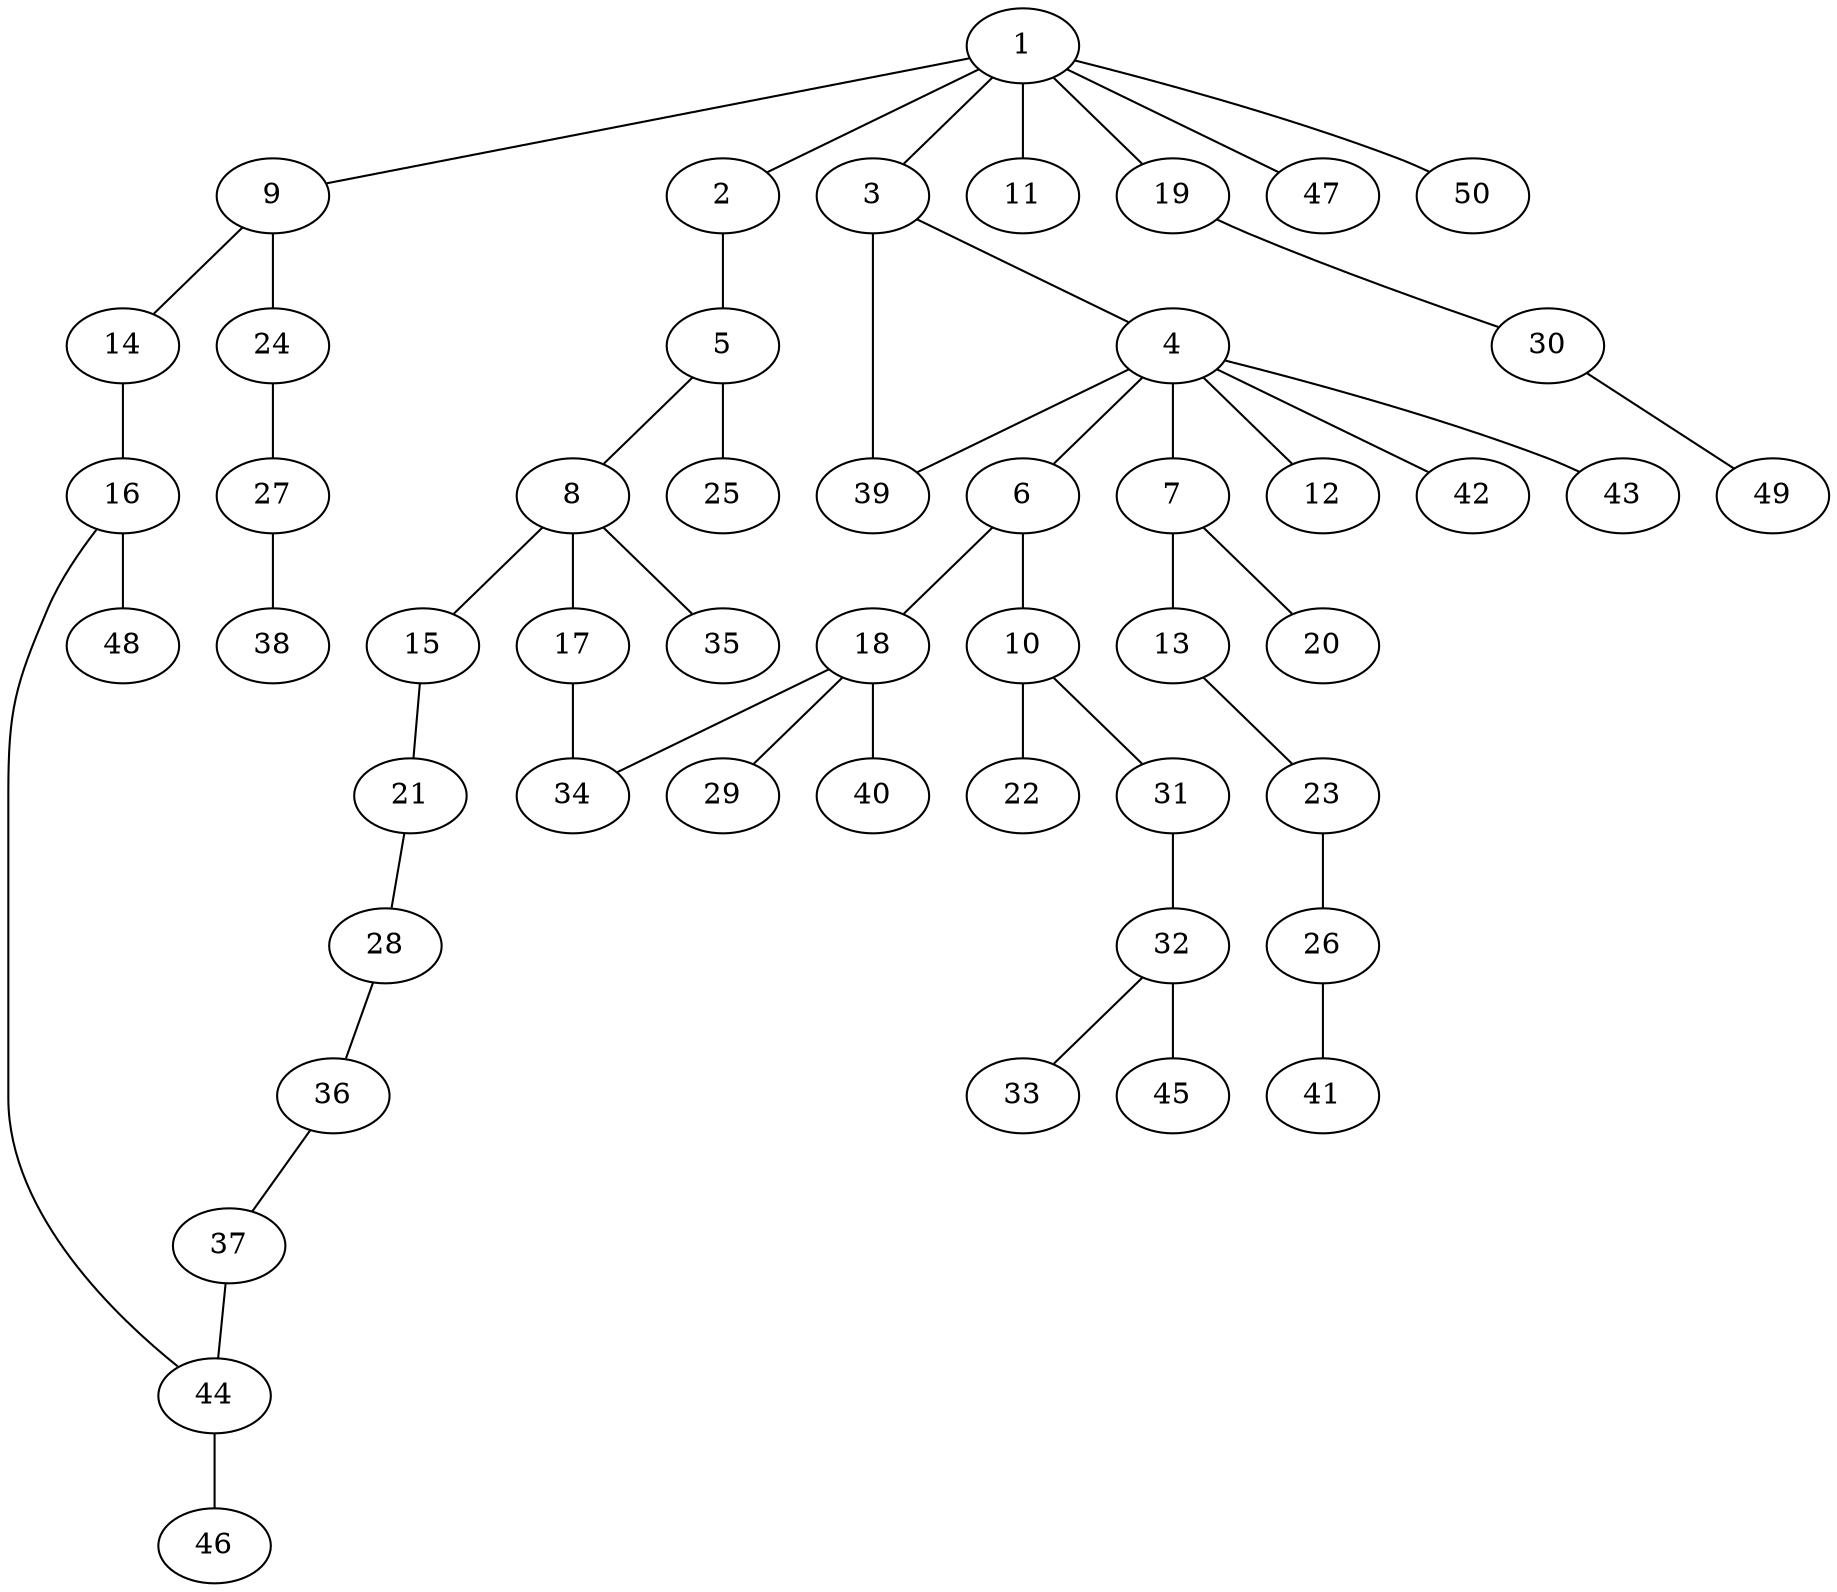 graph graphname {1--2
1--3
1--9
1--11
1--19
1--47
1--50
2--5
3--4
3--39
4--6
4--7
4--12
4--39
4--42
4--43
5--8
5--25
6--10
6--18
7--13
7--20
8--15
8--17
8--35
9--14
9--24
10--22
10--31
13--23
14--16
15--21
16--44
16--48
17--34
18--29
18--34
18--40
19--30
21--28
23--26
24--27
26--41
27--38
28--36
30--49
31--32
32--33
32--45
36--37
37--44
44--46
}